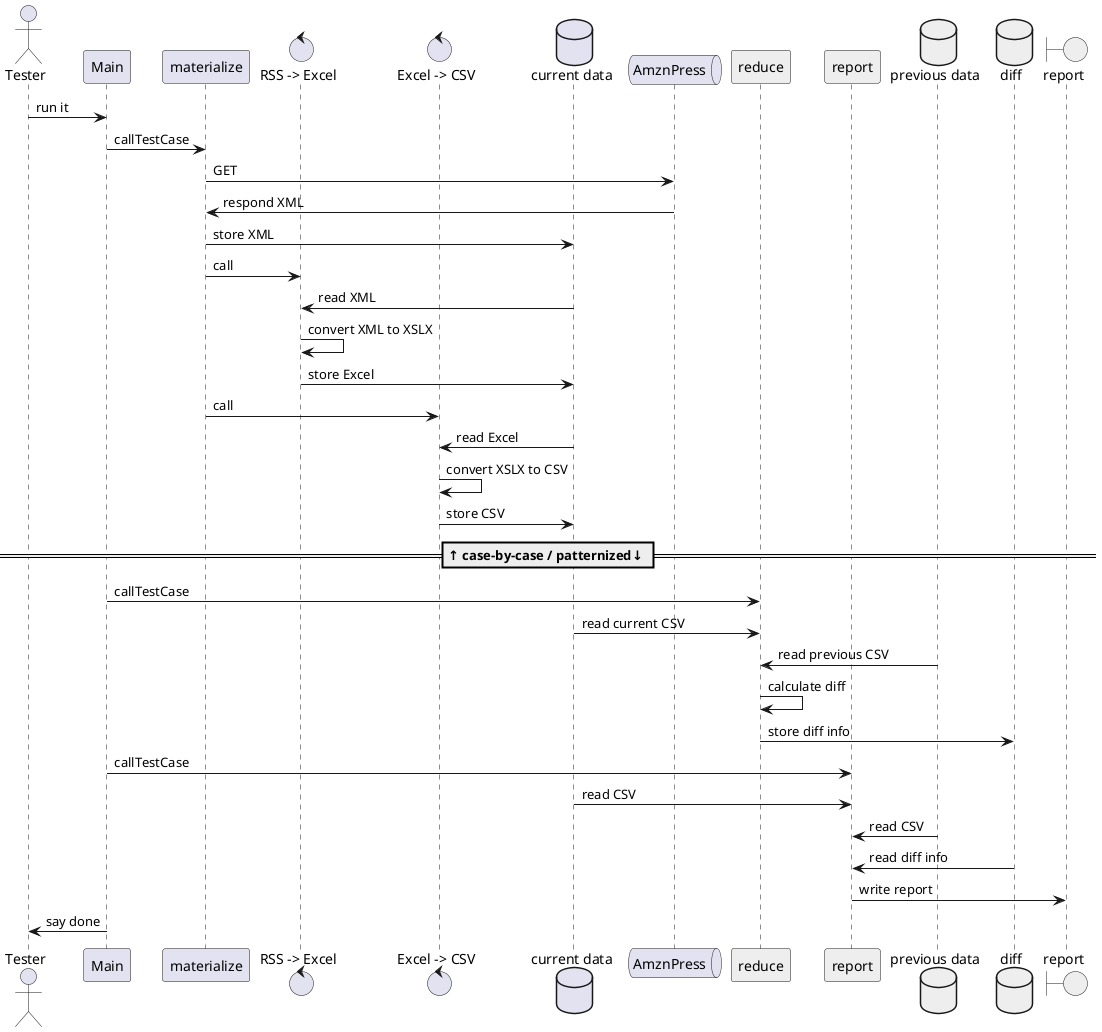 @startuml sequence
actor       Tester               as tester
participant Main                 as tc_Main
participant materialize          as tc_materialize
control     "RSS -> Excel"       as rss2xlsx
control     "Excel -> CSV"       as xlsx2csv
database    "current data"       as cdata
queue       AmznPress            as site
participant reduce               as tc_reduce #eee
participant report               as tc_report #eee
database    "previous data"      as pdata #eee
database    "diff"               as diff #eee
boundary    report               as report #eee

tester         -> tc_Main        : run it
tc_Main        -> tc_materialize : callTestCase
tc_materialize -> site           : GET
site           -> tc_materialize : respond XML
tc_materialize -> cdata          : store XML
tc_materialize -> rss2xlsx       : call
cdata          -> rss2xlsx       : read XML
rss2xlsx       -> rss2xlsx       : convert XML to XSLX
rss2xlsx       -> cdata          : store Excel
tc_materialize -> xlsx2csv       : call
cdata          -> xlsx2csv       : read Excel
xlsx2csv       -> xlsx2csv       : convert XSLX to CSV
xlsx2csv       -> cdata          : store CSV
== ↑ case-by-case / patternized↓ ==
tc_Main        -> tc_reduce      : callTestCase
cdata          -> tc_reduce      : read current CSV
pdata          -> tc_reduce      : read previous CSV
tc_reduce      -> tc_reduce      : calculate diff
tc_reduce      -> diff           : store diff info
tc_Main        -> tc_report      : callTestCase
cdata          -> tc_report      : read CSV
pdata          -> tc_report      : read CSV
diff           -> tc_report      : read diff info
tc_report      -> report         : write report
tc_Main        -> tester         : say done
@enduml